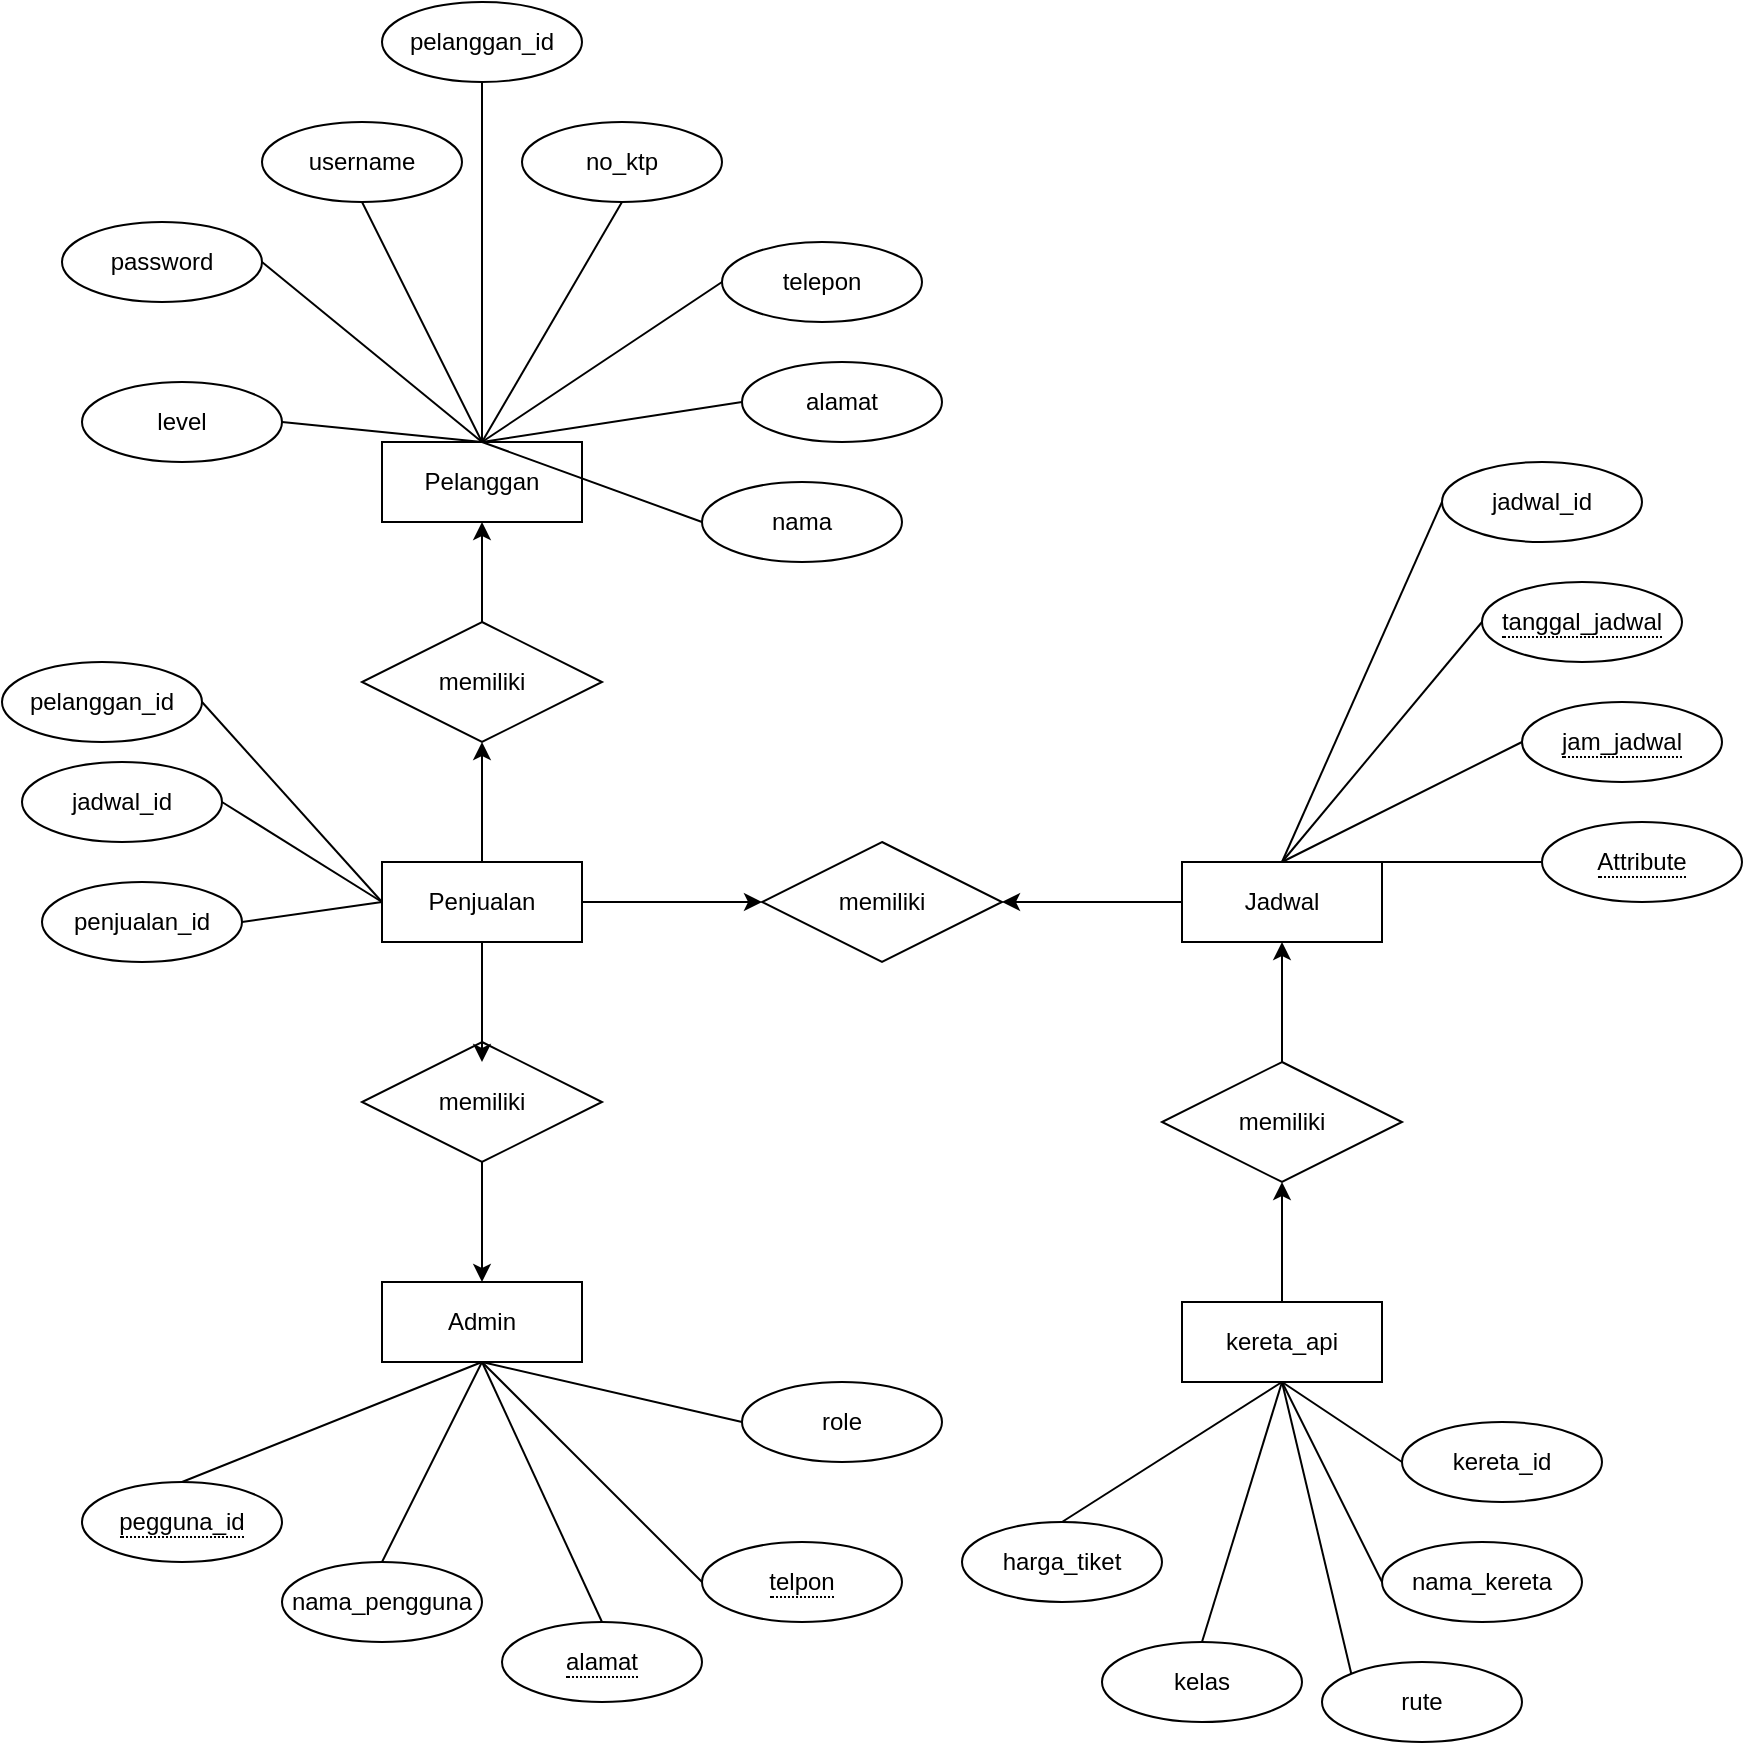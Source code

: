<mxfile version="21.8.0" type="device">
  <diagram id="R2lEEEUBdFMjLlhIrx00" name="Page-1">
    <mxGraphModel dx="2600" dy="2062" grid="1" gridSize="10" guides="1" tooltips="1" connect="1" arrows="1" fold="1" page="1" pageScale="1" pageWidth="850" pageHeight="1100" math="0" shadow="0" extFonts="Permanent Marker^https://fonts.googleapis.com/css?family=Permanent+Marker">
      <root>
        <mxCell id="0" />
        <mxCell id="1" parent="0" />
        <mxCell id="c9tKdTn89NOS2SGfD_PU-1" value="memiliki" style="shape=rhombus;perimeter=rhombusPerimeter;whiteSpace=wrap;html=1;align=center;" vertex="1" parent="1">
          <mxGeometry x="320" y="240" width="120" height="60" as="geometry" />
        </mxCell>
        <mxCell id="c9tKdTn89NOS2SGfD_PU-16" value="" style="edgeStyle=orthogonalEdgeStyle;rounded=0;orthogonalLoop=1;jettySize=auto;html=1;" edge="1" parent="1" source="c9tKdTn89NOS2SGfD_PU-2" target="c9tKdTn89NOS2SGfD_PU-13">
          <mxGeometry relative="1" as="geometry" />
        </mxCell>
        <mxCell id="c9tKdTn89NOS2SGfD_PU-2" value="memiliki" style="shape=rhombus;perimeter=rhombusPerimeter;whiteSpace=wrap;html=1;align=center;" vertex="1" parent="1">
          <mxGeometry x="520" y="350" width="120" height="60" as="geometry" />
        </mxCell>
        <mxCell id="c9tKdTn89NOS2SGfD_PU-10" value="" style="edgeStyle=orthogonalEdgeStyle;rounded=0;orthogonalLoop=1;jettySize=auto;html=1;" edge="1" parent="1" source="c9tKdTn89NOS2SGfD_PU-3" target="c9tKdTn89NOS2SGfD_PU-9">
          <mxGeometry relative="1" as="geometry" />
        </mxCell>
        <mxCell id="c9tKdTn89NOS2SGfD_PU-3" value="memiliki" style="shape=rhombus;perimeter=rhombusPerimeter;whiteSpace=wrap;html=1;align=center;" vertex="1" parent="1">
          <mxGeometry x="120" y="340" width="120" height="60" as="geometry" />
        </mxCell>
        <mxCell id="c9tKdTn89NOS2SGfD_PU-12" value="" style="edgeStyle=orthogonalEdgeStyle;rounded=0;orthogonalLoop=1;jettySize=auto;html=1;" edge="1" parent="1" source="c9tKdTn89NOS2SGfD_PU-4" target="c9tKdTn89NOS2SGfD_PU-11">
          <mxGeometry relative="1" as="geometry" />
        </mxCell>
        <mxCell id="c9tKdTn89NOS2SGfD_PU-4" value="memiliki" style="shape=rhombus;perimeter=rhombusPerimeter;whiteSpace=wrap;html=1;align=center;" vertex="1" parent="1">
          <mxGeometry x="120" y="130" width="120" height="60" as="geometry" />
        </mxCell>
        <mxCell id="c9tKdTn89NOS2SGfD_PU-6" value="" style="edgeStyle=orthogonalEdgeStyle;rounded=0;orthogonalLoop=1;jettySize=auto;html=1;" edge="1" parent="1" source="c9tKdTn89NOS2SGfD_PU-5">
          <mxGeometry relative="1" as="geometry">
            <mxPoint x="180" y="350" as="targetPoint" />
          </mxGeometry>
        </mxCell>
        <mxCell id="c9tKdTn89NOS2SGfD_PU-7" style="edgeStyle=orthogonalEdgeStyle;rounded=0;orthogonalLoop=1;jettySize=auto;html=1;" edge="1" parent="1" source="c9tKdTn89NOS2SGfD_PU-5" target="c9tKdTn89NOS2SGfD_PU-1">
          <mxGeometry relative="1" as="geometry" />
        </mxCell>
        <mxCell id="c9tKdTn89NOS2SGfD_PU-5" value="Penjualan" style="whiteSpace=wrap;html=1;align=center;" vertex="1" parent="1">
          <mxGeometry x="130" y="250" width="100" height="40" as="geometry" />
        </mxCell>
        <mxCell id="c9tKdTn89NOS2SGfD_PU-8" style="edgeStyle=orthogonalEdgeStyle;rounded=0;orthogonalLoop=1;jettySize=auto;html=1;" edge="1" parent="1" source="c9tKdTn89NOS2SGfD_PU-5">
          <mxGeometry relative="1" as="geometry">
            <mxPoint x="180" y="190" as="targetPoint" />
          </mxGeometry>
        </mxCell>
        <mxCell id="c9tKdTn89NOS2SGfD_PU-9" value="Admin" style="whiteSpace=wrap;html=1;align=center;" vertex="1" parent="1">
          <mxGeometry x="130" y="460" width="100" height="40" as="geometry" />
        </mxCell>
        <mxCell id="c9tKdTn89NOS2SGfD_PU-11" value="Pelanggan" style="whiteSpace=wrap;html=1;align=center;" vertex="1" parent="1">
          <mxGeometry x="130" y="40" width="100" height="40" as="geometry" />
        </mxCell>
        <mxCell id="c9tKdTn89NOS2SGfD_PU-15" value="" style="edgeStyle=orthogonalEdgeStyle;rounded=0;orthogonalLoop=1;jettySize=auto;html=1;" edge="1" parent="1" source="c9tKdTn89NOS2SGfD_PU-13" target="c9tKdTn89NOS2SGfD_PU-1">
          <mxGeometry relative="1" as="geometry" />
        </mxCell>
        <mxCell id="c9tKdTn89NOS2SGfD_PU-13" value="Jadwal" style="whiteSpace=wrap;html=1;align=center;" vertex="1" parent="1">
          <mxGeometry x="530" y="250" width="100" height="40" as="geometry" />
        </mxCell>
        <mxCell id="c9tKdTn89NOS2SGfD_PU-18" value="" style="edgeStyle=orthogonalEdgeStyle;rounded=0;orthogonalLoop=1;jettySize=auto;html=1;" edge="1" parent="1" source="c9tKdTn89NOS2SGfD_PU-17" target="c9tKdTn89NOS2SGfD_PU-2">
          <mxGeometry relative="1" as="geometry" />
        </mxCell>
        <mxCell id="c9tKdTn89NOS2SGfD_PU-17" value="kereta_api" style="whiteSpace=wrap;html=1;align=center;" vertex="1" parent="1">
          <mxGeometry x="530" y="470" width="100" height="40" as="geometry" />
        </mxCell>
        <mxCell id="c9tKdTn89NOS2SGfD_PU-19" value="jadwal_id" style="ellipse;whiteSpace=wrap;html=1;align=center;" vertex="1" parent="1">
          <mxGeometry x="660" y="50" width="100" height="40" as="geometry" />
        </mxCell>
        <mxCell id="c9tKdTn89NOS2SGfD_PU-20" value="&lt;span style=&quot;border-bottom: 1px dotted&quot;&gt;tanggal_jadwal&lt;/span&gt;" style="ellipse;whiteSpace=wrap;html=1;align=center;" vertex="1" parent="1">
          <mxGeometry x="680" y="110" width="100" height="40" as="geometry" />
        </mxCell>
        <mxCell id="c9tKdTn89NOS2SGfD_PU-21" value="&lt;span style=&quot;border-bottom: 1px dotted&quot;&gt;jam_jadwal&lt;br&gt;&lt;/span&gt;" style="ellipse;whiteSpace=wrap;html=1;align=center;" vertex="1" parent="1">
          <mxGeometry x="700" y="170" width="100" height="40" as="geometry" />
        </mxCell>
        <mxCell id="c9tKdTn89NOS2SGfD_PU-22" value="&lt;span style=&quot;border-bottom: 1px dotted&quot;&gt;Attribute&lt;/span&gt;" style="ellipse;whiteSpace=wrap;html=1;align=center;" vertex="1" parent="1">
          <mxGeometry x="710" y="230" width="100" height="40" as="geometry" />
        </mxCell>
        <mxCell id="c9tKdTn89NOS2SGfD_PU-27" value="&lt;span style=&quot;border-bottom: 1px dotted&quot;&gt;telpon&lt;/span&gt;" style="ellipse;whiteSpace=wrap;html=1;align=center;" vertex="1" parent="1">
          <mxGeometry x="290" y="590" width="100" height="40" as="geometry" />
        </mxCell>
        <mxCell id="c9tKdTn89NOS2SGfD_PU-28" value="role" style="ellipse;whiteSpace=wrap;html=1;align=center;" vertex="1" parent="1">
          <mxGeometry x="310" y="510" width="100" height="40" as="geometry" />
        </mxCell>
        <mxCell id="c9tKdTn89NOS2SGfD_PU-29" value="&lt;span style=&quot;border-bottom: 1px dotted&quot;&gt;alamat&lt;/span&gt;" style="ellipse;whiteSpace=wrap;html=1;align=center;" vertex="1" parent="1">
          <mxGeometry x="190" y="630" width="100" height="40" as="geometry" />
        </mxCell>
        <mxCell id="c9tKdTn89NOS2SGfD_PU-30" value="nama_pengguna" style="ellipse;whiteSpace=wrap;html=1;align=center;" vertex="1" parent="1">
          <mxGeometry x="80" y="600" width="100" height="40" as="geometry" />
        </mxCell>
        <mxCell id="c9tKdTn89NOS2SGfD_PU-31" value="&lt;span style=&quot;border-bottom: 1px dotted&quot;&gt;pegguna_id&lt;/span&gt;" style="ellipse;whiteSpace=wrap;html=1;align=center;" vertex="1" parent="1">
          <mxGeometry x="-20" y="560" width="100" height="40" as="geometry" />
        </mxCell>
        <mxCell id="c9tKdTn89NOS2SGfD_PU-39" value="" style="endArrow=none;html=1;rounded=0;entryX=0;entryY=0.5;entryDx=0;entryDy=0;exitX=0.5;exitY=0;exitDx=0;exitDy=0;" edge="1" parent="1" source="c9tKdTn89NOS2SGfD_PU-13" target="c9tKdTn89NOS2SGfD_PU-19">
          <mxGeometry relative="1" as="geometry">
            <mxPoint x="460" y="210" as="sourcePoint" />
            <mxPoint x="620" y="210" as="targetPoint" />
          </mxGeometry>
        </mxCell>
        <mxCell id="c9tKdTn89NOS2SGfD_PU-40" value="" style="resizable=0;html=1;whiteSpace=wrap;align=right;verticalAlign=bottom;" connectable="0" vertex="1" parent="c9tKdTn89NOS2SGfD_PU-39">
          <mxGeometry x="1" relative="1" as="geometry" />
        </mxCell>
        <mxCell id="c9tKdTn89NOS2SGfD_PU-41" value="" style="endArrow=none;html=1;rounded=0;entryX=0;entryY=0.5;entryDx=0;entryDy=0;exitX=0.5;exitY=0;exitDx=0;exitDy=0;" edge="1" parent="1" source="c9tKdTn89NOS2SGfD_PU-13" target="c9tKdTn89NOS2SGfD_PU-20">
          <mxGeometry relative="1" as="geometry">
            <mxPoint x="590" y="260" as="sourcePoint" />
            <mxPoint x="671" y="91" as="targetPoint" />
          </mxGeometry>
        </mxCell>
        <mxCell id="c9tKdTn89NOS2SGfD_PU-42" value="" style="resizable=0;html=1;whiteSpace=wrap;align=right;verticalAlign=bottom;" connectable="0" vertex="1" parent="c9tKdTn89NOS2SGfD_PU-41">
          <mxGeometry x="1" relative="1" as="geometry" />
        </mxCell>
        <mxCell id="c9tKdTn89NOS2SGfD_PU-43" value="" style="endArrow=none;html=1;rounded=0;entryX=0;entryY=0.5;entryDx=0;entryDy=0;exitX=0.5;exitY=0;exitDx=0;exitDy=0;" edge="1" parent="1" source="c9tKdTn89NOS2SGfD_PU-13" target="c9tKdTn89NOS2SGfD_PU-21">
          <mxGeometry relative="1" as="geometry">
            <mxPoint x="590" y="260" as="sourcePoint" />
            <mxPoint x="690" y="140" as="targetPoint" />
          </mxGeometry>
        </mxCell>
        <mxCell id="c9tKdTn89NOS2SGfD_PU-44" value="" style="resizable=0;html=1;whiteSpace=wrap;align=right;verticalAlign=bottom;" connectable="0" vertex="1" parent="c9tKdTn89NOS2SGfD_PU-43">
          <mxGeometry x="1" relative="1" as="geometry" />
        </mxCell>
        <mxCell id="c9tKdTn89NOS2SGfD_PU-45" value="" style="endArrow=none;html=1;rounded=0;exitX=0.5;exitY=0;exitDx=0;exitDy=0;" edge="1" parent="1" source="c9tKdTn89NOS2SGfD_PU-13" target="c9tKdTn89NOS2SGfD_PU-22">
          <mxGeometry relative="1" as="geometry">
            <mxPoint x="590" y="260" as="sourcePoint" />
            <mxPoint x="710" y="200" as="targetPoint" />
          </mxGeometry>
        </mxCell>
        <mxCell id="c9tKdTn89NOS2SGfD_PU-46" value="" style="resizable=0;html=1;whiteSpace=wrap;align=right;verticalAlign=bottom;" connectable="0" vertex="1" parent="c9tKdTn89NOS2SGfD_PU-45">
          <mxGeometry x="1" relative="1" as="geometry" />
        </mxCell>
        <mxCell id="c9tKdTn89NOS2SGfD_PU-47" value="" style="endArrow=none;html=1;rounded=0;exitX=0.5;exitY=0;exitDx=0;exitDy=0;entryX=0.5;entryY=1;entryDx=0;entryDy=0;" edge="1" parent="1" source="c9tKdTn89NOS2SGfD_PU-31" target="c9tKdTn89NOS2SGfD_PU-9">
          <mxGeometry relative="1" as="geometry">
            <mxPoint x="130" y="540" as="sourcePoint" />
            <mxPoint x="290" y="540" as="targetPoint" />
          </mxGeometry>
        </mxCell>
        <mxCell id="c9tKdTn89NOS2SGfD_PU-48" value="" style="resizable=0;html=1;whiteSpace=wrap;align=right;verticalAlign=bottom;" connectable="0" vertex="1" parent="c9tKdTn89NOS2SGfD_PU-47">
          <mxGeometry x="1" relative="1" as="geometry" />
        </mxCell>
        <mxCell id="c9tKdTn89NOS2SGfD_PU-49" value="" style="endArrow=none;html=1;rounded=0;exitX=0.5;exitY=0;exitDx=0;exitDy=0;entryX=0.5;entryY=1;entryDx=0;entryDy=0;" edge="1" parent="1" source="c9tKdTn89NOS2SGfD_PU-30" target="c9tKdTn89NOS2SGfD_PU-9">
          <mxGeometry relative="1" as="geometry">
            <mxPoint x="40" y="570" as="sourcePoint" />
            <mxPoint x="190" y="510" as="targetPoint" />
          </mxGeometry>
        </mxCell>
        <mxCell id="c9tKdTn89NOS2SGfD_PU-50" value="" style="resizable=0;html=1;whiteSpace=wrap;align=right;verticalAlign=bottom;" connectable="0" vertex="1" parent="c9tKdTn89NOS2SGfD_PU-49">
          <mxGeometry x="1" relative="1" as="geometry" />
        </mxCell>
        <mxCell id="c9tKdTn89NOS2SGfD_PU-51" value="" style="endArrow=none;html=1;rounded=0;exitX=0.5;exitY=0;exitDx=0;exitDy=0;entryX=0.5;entryY=1;entryDx=0;entryDy=0;" edge="1" parent="1" source="c9tKdTn89NOS2SGfD_PU-29" target="c9tKdTn89NOS2SGfD_PU-9">
          <mxGeometry relative="1" as="geometry">
            <mxPoint x="140" y="610" as="sourcePoint" />
            <mxPoint x="190" y="510" as="targetPoint" />
          </mxGeometry>
        </mxCell>
        <mxCell id="c9tKdTn89NOS2SGfD_PU-52" value="" style="resizable=0;html=1;whiteSpace=wrap;align=right;verticalAlign=bottom;" connectable="0" vertex="1" parent="c9tKdTn89NOS2SGfD_PU-51">
          <mxGeometry x="1" relative="1" as="geometry" />
        </mxCell>
        <mxCell id="c9tKdTn89NOS2SGfD_PU-53" value="" style="endArrow=none;html=1;rounded=0;exitX=0;exitY=0.5;exitDx=0;exitDy=0;entryX=0.5;entryY=1;entryDx=0;entryDy=0;" edge="1" parent="1" source="c9tKdTn89NOS2SGfD_PU-27" target="c9tKdTn89NOS2SGfD_PU-9">
          <mxGeometry relative="1" as="geometry">
            <mxPoint x="250" y="640" as="sourcePoint" />
            <mxPoint x="190" y="510" as="targetPoint" />
          </mxGeometry>
        </mxCell>
        <mxCell id="c9tKdTn89NOS2SGfD_PU-54" value="" style="resizable=0;html=1;whiteSpace=wrap;align=right;verticalAlign=bottom;" connectable="0" vertex="1" parent="c9tKdTn89NOS2SGfD_PU-53">
          <mxGeometry x="1" relative="1" as="geometry" />
        </mxCell>
        <mxCell id="c9tKdTn89NOS2SGfD_PU-55" value="" style="endArrow=none;html=1;rounded=0;exitX=0;exitY=0.5;exitDx=0;exitDy=0;entryX=0.5;entryY=1;entryDx=0;entryDy=0;" edge="1" parent="1" source="c9tKdTn89NOS2SGfD_PU-28" target="c9tKdTn89NOS2SGfD_PU-9">
          <mxGeometry relative="1" as="geometry">
            <mxPoint x="300" y="620" as="sourcePoint" />
            <mxPoint x="190" y="510" as="targetPoint" />
          </mxGeometry>
        </mxCell>
        <mxCell id="c9tKdTn89NOS2SGfD_PU-56" value="" style="resizable=0;html=1;whiteSpace=wrap;align=right;verticalAlign=bottom;" connectable="0" vertex="1" parent="c9tKdTn89NOS2SGfD_PU-55">
          <mxGeometry x="1" relative="1" as="geometry" />
        </mxCell>
        <mxCell id="c9tKdTn89NOS2SGfD_PU-57" value="kereta_id" style="ellipse;whiteSpace=wrap;html=1;align=center;" vertex="1" parent="1">
          <mxGeometry x="640" y="530" width="100" height="40" as="geometry" />
        </mxCell>
        <mxCell id="c9tKdTn89NOS2SGfD_PU-58" value="nama_kereta" style="ellipse;whiteSpace=wrap;html=1;align=center;" vertex="1" parent="1">
          <mxGeometry x="630" y="590" width="100" height="40" as="geometry" />
        </mxCell>
        <mxCell id="c9tKdTn89NOS2SGfD_PU-59" value="rute" style="ellipse;whiteSpace=wrap;html=1;align=center;" vertex="1" parent="1">
          <mxGeometry x="600" y="650" width="100" height="40" as="geometry" />
        </mxCell>
        <mxCell id="c9tKdTn89NOS2SGfD_PU-60" value="kelas" style="ellipse;whiteSpace=wrap;html=1;align=center;" vertex="1" parent="1">
          <mxGeometry x="490" y="640" width="100" height="40" as="geometry" />
        </mxCell>
        <mxCell id="c9tKdTn89NOS2SGfD_PU-61" value="harga_tiket" style="ellipse;whiteSpace=wrap;html=1;align=center;" vertex="1" parent="1">
          <mxGeometry x="420" y="580" width="100" height="40" as="geometry" />
        </mxCell>
        <mxCell id="c9tKdTn89NOS2SGfD_PU-62" value="" style="endArrow=none;html=1;rounded=0;exitX=0;exitY=0.5;exitDx=0;exitDy=0;entryX=0.5;entryY=1;entryDx=0;entryDy=0;" edge="1" parent="1" source="c9tKdTn89NOS2SGfD_PU-57" target="c9tKdTn89NOS2SGfD_PU-17">
          <mxGeometry relative="1" as="geometry">
            <mxPoint x="680" y="560" as="sourcePoint" />
            <mxPoint x="550" y="530" as="targetPoint" />
          </mxGeometry>
        </mxCell>
        <mxCell id="c9tKdTn89NOS2SGfD_PU-63" value="" style="resizable=0;html=1;whiteSpace=wrap;align=right;verticalAlign=bottom;" connectable="0" vertex="1" parent="c9tKdTn89NOS2SGfD_PU-62">
          <mxGeometry x="1" relative="1" as="geometry" />
        </mxCell>
        <mxCell id="c9tKdTn89NOS2SGfD_PU-64" value="" style="endArrow=none;html=1;rounded=0;exitX=0;exitY=0.5;exitDx=0;exitDy=0;entryX=0.5;entryY=1;entryDx=0;entryDy=0;" edge="1" parent="1" source="c9tKdTn89NOS2SGfD_PU-58" target="c9tKdTn89NOS2SGfD_PU-17">
          <mxGeometry relative="1" as="geometry">
            <mxPoint x="650" y="560" as="sourcePoint" />
            <mxPoint x="590" y="520" as="targetPoint" />
          </mxGeometry>
        </mxCell>
        <mxCell id="c9tKdTn89NOS2SGfD_PU-65" value="" style="resizable=0;html=1;whiteSpace=wrap;align=right;verticalAlign=bottom;" connectable="0" vertex="1" parent="c9tKdTn89NOS2SGfD_PU-64">
          <mxGeometry x="1" relative="1" as="geometry" />
        </mxCell>
        <mxCell id="c9tKdTn89NOS2SGfD_PU-66" value="" style="endArrow=none;html=1;rounded=0;exitX=0;exitY=0;exitDx=0;exitDy=0;entryX=0.5;entryY=1;entryDx=0;entryDy=0;" edge="1" parent="1" source="c9tKdTn89NOS2SGfD_PU-59" target="c9tKdTn89NOS2SGfD_PU-17">
          <mxGeometry relative="1" as="geometry">
            <mxPoint x="640" y="620" as="sourcePoint" />
            <mxPoint x="590" y="520" as="targetPoint" />
          </mxGeometry>
        </mxCell>
        <mxCell id="c9tKdTn89NOS2SGfD_PU-67" value="" style="resizable=0;html=1;whiteSpace=wrap;align=right;verticalAlign=bottom;" connectable="0" vertex="1" parent="c9tKdTn89NOS2SGfD_PU-66">
          <mxGeometry x="1" relative="1" as="geometry" />
        </mxCell>
        <mxCell id="c9tKdTn89NOS2SGfD_PU-68" value="" style="endArrow=none;html=1;rounded=0;exitX=0.5;exitY=0;exitDx=0;exitDy=0;entryX=0.5;entryY=1;entryDx=0;entryDy=0;" edge="1" parent="1" source="c9tKdTn89NOS2SGfD_PU-60" target="c9tKdTn89NOS2SGfD_PU-17">
          <mxGeometry relative="1" as="geometry">
            <mxPoint x="600" y="656" as="sourcePoint" />
            <mxPoint x="565" y="510" as="targetPoint" />
          </mxGeometry>
        </mxCell>
        <mxCell id="c9tKdTn89NOS2SGfD_PU-69" value="" style="resizable=0;html=1;whiteSpace=wrap;align=right;verticalAlign=bottom;" connectable="0" vertex="1" parent="c9tKdTn89NOS2SGfD_PU-68">
          <mxGeometry x="1" relative="1" as="geometry" />
        </mxCell>
        <mxCell id="c9tKdTn89NOS2SGfD_PU-70" value="" style="endArrow=none;html=1;rounded=0;exitX=0.5;exitY=0;exitDx=0;exitDy=0;entryX=0.5;entryY=1;entryDx=0;entryDy=0;" edge="1" parent="1" source="c9tKdTn89NOS2SGfD_PU-61" target="c9tKdTn89NOS2SGfD_PU-17">
          <mxGeometry relative="1" as="geometry">
            <mxPoint x="530" y="640" as="sourcePoint" />
            <mxPoint x="570" y="510" as="targetPoint" />
          </mxGeometry>
        </mxCell>
        <mxCell id="c9tKdTn89NOS2SGfD_PU-71" value="" style="resizable=0;html=1;whiteSpace=wrap;align=right;verticalAlign=bottom;" connectable="0" vertex="1" parent="c9tKdTn89NOS2SGfD_PU-70">
          <mxGeometry x="1" relative="1" as="geometry" />
        </mxCell>
        <mxCell id="c9tKdTn89NOS2SGfD_PU-72" value="pelanggan_id" style="ellipse;whiteSpace=wrap;html=1;align=center;" vertex="1" parent="1">
          <mxGeometry x="-60" y="150" width="100" height="40" as="geometry" />
        </mxCell>
        <mxCell id="c9tKdTn89NOS2SGfD_PU-74" value="jadwal_id" style="ellipse;whiteSpace=wrap;html=1;align=center;" vertex="1" parent="1">
          <mxGeometry x="-50" y="200" width="100" height="40" as="geometry" />
        </mxCell>
        <mxCell id="c9tKdTn89NOS2SGfD_PU-75" value="penjualan_id" style="ellipse;whiteSpace=wrap;html=1;align=center;" vertex="1" parent="1">
          <mxGeometry x="-40" y="260" width="100" height="40" as="geometry" />
        </mxCell>
        <mxCell id="c9tKdTn89NOS2SGfD_PU-76" value="" style="endArrow=none;html=1;rounded=0;exitX=1;exitY=0.5;exitDx=0;exitDy=0;entryX=0;entryY=0.5;entryDx=0;entryDy=0;" edge="1" parent="1" source="c9tKdTn89NOS2SGfD_PU-72" target="c9tKdTn89NOS2SGfD_PU-5">
          <mxGeometry relative="1" as="geometry">
            <mxPoint x="80" y="220" as="sourcePoint" />
            <mxPoint x="240" y="220" as="targetPoint" />
          </mxGeometry>
        </mxCell>
        <mxCell id="c9tKdTn89NOS2SGfD_PU-77" value="" style="resizable=0;html=1;whiteSpace=wrap;align=right;verticalAlign=bottom;" connectable="0" vertex="1" parent="c9tKdTn89NOS2SGfD_PU-76">
          <mxGeometry x="1" relative="1" as="geometry" />
        </mxCell>
        <mxCell id="c9tKdTn89NOS2SGfD_PU-78" value="" style="endArrow=none;html=1;rounded=0;exitX=1;exitY=0.5;exitDx=0;exitDy=0;entryX=0;entryY=0.5;entryDx=0;entryDy=0;" edge="1" parent="1" source="c9tKdTn89NOS2SGfD_PU-74" target="c9tKdTn89NOS2SGfD_PU-5">
          <mxGeometry relative="1" as="geometry">
            <mxPoint x="50" y="180" as="sourcePoint" />
            <mxPoint x="140" y="280" as="targetPoint" />
          </mxGeometry>
        </mxCell>
        <mxCell id="c9tKdTn89NOS2SGfD_PU-79" value="" style="resizable=0;html=1;whiteSpace=wrap;align=right;verticalAlign=bottom;" connectable="0" vertex="1" parent="c9tKdTn89NOS2SGfD_PU-78">
          <mxGeometry x="1" relative="1" as="geometry" />
        </mxCell>
        <mxCell id="c9tKdTn89NOS2SGfD_PU-80" value="" style="endArrow=none;html=1;rounded=0;exitX=1;exitY=0.5;exitDx=0;exitDy=0;entryX=0;entryY=0.5;entryDx=0;entryDy=0;" edge="1" parent="1" source="c9tKdTn89NOS2SGfD_PU-75" target="c9tKdTn89NOS2SGfD_PU-5">
          <mxGeometry relative="1" as="geometry">
            <mxPoint x="60" y="230" as="sourcePoint" />
            <mxPoint x="140" y="280" as="targetPoint" />
          </mxGeometry>
        </mxCell>
        <mxCell id="c9tKdTn89NOS2SGfD_PU-81" value="" style="resizable=0;html=1;whiteSpace=wrap;align=right;verticalAlign=bottom;" connectable="0" vertex="1" parent="c9tKdTn89NOS2SGfD_PU-80">
          <mxGeometry x="1" relative="1" as="geometry" />
        </mxCell>
        <mxCell id="c9tKdTn89NOS2SGfD_PU-82" value="pelanggan_id" style="ellipse;whiteSpace=wrap;html=1;align=center;" vertex="1" parent="1">
          <mxGeometry x="130" y="-180" width="100" height="40" as="geometry" />
        </mxCell>
        <mxCell id="c9tKdTn89NOS2SGfD_PU-83" value="nama" style="ellipse;whiteSpace=wrap;html=1;align=center;" vertex="1" parent="1">
          <mxGeometry x="290" y="60" width="100" height="40" as="geometry" />
        </mxCell>
        <mxCell id="c9tKdTn89NOS2SGfD_PU-84" value="alamat" style="ellipse;whiteSpace=wrap;html=1;align=center;" vertex="1" parent="1">
          <mxGeometry x="310" width="100" height="40" as="geometry" />
        </mxCell>
        <mxCell id="c9tKdTn89NOS2SGfD_PU-85" value="telepon" style="ellipse;whiteSpace=wrap;html=1;align=center;" vertex="1" parent="1">
          <mxGeometry x="300" y="-60" width="100" height="40" as="geometry" />
        </mxCell>
        <mxCell id="c9tKdTn89NOS2SGfD_PU-86" value="no_ktp" style="ellipse;whiteSpace=wrap;html=1;align=center;" vertex="1" parent="1">
          <mxGeometry x="200" y="-120" width="100" height="40" as="geometry" />
        </mxCell>
        <mxCell id="c9tKdTn89NOS2SGfD_PU-87" value="username" style="ellipse;whiteSpace=wrap;html=1;align=center;" vertex="1" parent="1">
          <mxGeometry x="70" y="-120" width="100" height="40" as="geometry" />
        </mxCell>
        <mxCell id="c9tKdTn89NOS2SGfD_PU-88" value="password" style="ellipse;whiteSpace=wrap;html=1;align=center;" vertex="1" parent="1">
          <mxGeometry x="-30" y="-70" width="100" height="40" as="geometry" />
        </mxCell>
        <mxCell id="c9tKdTn89NOS2SGfD_PU-89" value="level" style="ellipse;whiteSpace=wrap;html=1;align=center;" vertex="1" parent="1">
          <mxGeometry x="-20" y="10" width="100" height="40" as="geometry" />
        </mxCell>
        <mxCell id="c9tKdTn89NOS2SGfD_PU-90" value="" style="endArrow=none;html=1;rounded=0;exitX=1;exitY=0.5;exitDx=0;exitDy=0;entryX=0.5;entryY=0;entryDx=0;entryDy=0;" edge="1" parent="1" target="c9tKdTn89NOS2SGfD_PU-11">
          <mxGeometry relative="1" as="geometry">
            <mxPoint x="70" y="-50" as="sourcePoint" />
            <mxPoint x="160" y="50" as="targetPoint" />
          </mxGeometry>
        </mxCell>
        <mxCell id="c9tKdTn89NOS2SGfD_PU-91" value="" style="resizable=0;html=1;whiteSpace=wrap;align=right;verticalAlign=bottom;" connectable="0" vertex="1" parent="c9tKdTn89NOS2SGfD_PU-90">
          <mxGeometry x="1" relative="1" as="geometry" />
        </mxCell>
        <mxCell id="c9tKdTn89NOS2SGfD_PU-92" value="" style="endArrow=none;html=1;rounded=0;exitX=1;exitY=0.5;exitDx=0;exitDy=0;entryX=0.5;entryY=0;entryDx=0;entryDy=0;" edge="1" parent="1" source="c9tKdTn89NOS2SGfD_PU-89" target="c9tKdTn89NOS2SGfD_PU-11">
          <mxGeometry relative="1" as="geometry">
            <mxPoint x="80" y="-40" as="sourcePoint" />
            <mxPoint x="190" y="50" as="targetPoint" />
          </mxGeometry>
        </mxCell>
        <mxCell id="c9tKdTn89NOS2SGfD_PU-93" value="" style="resizable=0;html=1;whiteSpace=wrap;align=right;verticalAlign=bottom;" connectable="0" vertex="1" parent="c9tKdTn89NOS2SGfD_PU-92">
          <mxGeometry x="1" relative="1" as="geometry" />
        </mxCell>
        <mxCell id="c9tKdTn89NOS2SGfD_PU-94" value="" style="endArrow=none;html=1;rounded=0;exitX=0.5;exitY=1;exitDx=0;exitDy=0;entryX=0.5;entryY=0;entryDx=0;entryDy=0;" edge="1" parent="1" source="c9tKdTn89NOS2SGfD_PU-87" target="c9tKdTn89NOS2SGfD_PU-11">
          <mxGeometry relative="1" as="geometry">
            <mxPoint x="90" y="40" as="sourcePoint" />
            <mxPoint x="190" y="50" as="targetPoint" />
          </mxGeometry>
        </mxCell>
        <mxCell id="c9tKdTn89NOS2SGfD_PU-95" value="" style="resizable=0;html=1;whiteSpace=wrap;align=right;verticalAlign=bottom;" connectable="0" vertex="1" parent="c9tKdTn89NOS2SGfD_PU-94">
          <mxGeometry x="1" relative="1" as="geometry" />
        </mxCell>
        <mxCell id="c9tKdTn89NOS2SGfD_PU-96" value="" style="endArrow=none;html=1;rounded=0;exitX=0.5;exitY=1;exitDx=0;exitDy=0;entryX=0.5;entryY=0;entryDx=0;entryDy=0;" edge="1" parent="1" source="c9tKdTn89NOS2SGfD_PU-86" target="c9tKdTn89NOS2SGfD_PU-11">
          <mxGeometry relative="1" as="geometry">
            <mxPoint x="130" y="-70" as="sourcePoint" />
            <mxPoint x="190" y="50" as="targetPoint" />
          </mxGeometry>
        </mxCell>
        <mxCell id="c9tKdTn89NOS2SGfD_PU-97" value="" style="resizable=0;html=1;whiteSpace=wrap;align=right;verticalAlign=bottom;" connectable="0" vertex="1" parent="c9tKdTn89NOS2SGfD_PU-96">
          <mxGeometry x="1" relative="1" as="geometry" />
        </mxCell>
        <mxCell id="c9tKdTn89NOS2SGfD_PU-98" value="" style="endArrow=none;html=1;rounded=0;exitX=0;exitY=0.5;exitDx=0;exitDy=0;entryX=0.5;entryY=0;entryDx=0;entryDy=0;" edge="1" parent="1" source="c9tKdTn89NOS2SGfD_PU-85" target="c9tKdTn89NOS2SGfD_PU-11">
          <mxGeometry relative="1" as="geometry">
            <mxPoint x="260" y="-70" as="sourcePoint" />
            <mxPoint x="190" y="50" as="targetPoint" />
          </mxGeometry>
        </mxCell>
        <mxCell id="c9tKdTn89NOS2SGfD_PU-99" value="" style="resizable=0;html=1;whiteSpace=wrap;align=right;verticalAlign=bottom;" connectable="0" vertex="1" parent="c9tKdTn89NOS2SGfD_PU-98">
          <mxGeometry x="1" relative="1" as="geometry" />
        </mxCell>
        <mxCell id="c9tKdTn89NOS2SGfD_PU-100" value="" style="endArrow=none;html=1;rounded=0;exitX=0;exitY=0.5;exitDx=0;exitDy=0;" edge="1" parent="1" source="c9tKdTn89NOS2SGfD_PU-84">
          <mxGeometry relative="1" as="geometry">
            <mxPoint x="310" y="-30" as="sourcePoint" />
            <mxPoint x="180" y="40" as="targetPoint" />
          </mxGeometry>
        </mxCell>
        <mxCell id="c9tKdTn89NOS2SGfD_PU-101" value="" style="resizable=0;html=1;whiteSpace=wrap;align=right;verticalAlign=bottom;" connectable="0" vertex="1" parent="c9tKdTn89NOS2SGfD_PU-100">
          <mxGeometry x="1" relative="1" as="geometry" />
        </mxCell>
        <mxCell id="c9tKdTn89NOS2SGfD_PU-102" value="" style="endArrow=none;html=1;rounded=0;exitX=0;exitY=0.5;exitDx=0;exitDy=0;entryX=0.5;entryY=0;entryDx=0;entryDy=0;" edge="1" parent="1" source="c9tKdTn89NOS2SGfD_PU-83" target="c9tKdTn89NOS2SGfD_PU-11">
          <mxGeometry relative="1" as="geometry">
            <mxPoint x="320" y="30" as="sourcePoint" />
            <mxPoint x="190" y="50" as="targetPoint" />
          </mxGeometry>
        </mxCell>
        <mxCell id="c9tKdTn89NOS2SGfD_PU-103" value="" style="resizable=0;html=1;whiteSpace=wrap;align=right;verticalAlign=bottom;" connectable="0" vertex="1" parent="c9tKdTn89NOS2SGfD_PU-102">
          <mxGeometry x="1" relative="1" as="geometry" />
        </mxCell>
        <mxCell id="c9tKdTn89NOS2SGfD_PU-104" value="" style="endArrow=none;html=1;rounded=0;exitX=0.5;exitY=1;exitDx=0;exitDy=0;" edge="1" parent="1" source="c9tKdTn89NOS2SGfD_PU-82">
          <mxGeometry relative="1" as="geometry">
            <mxPoint x="260" y="-70" as="sourcePoint" />
            <mxPoint x="180" y="40" as="targetPoint" />
          </mxGeometry>
        </mxCell>
        <mxCell id="c9tKdTn89NOS2SGfD_PU-105" value="" style="resizable=0;html=1;whiteSpace=wrap;align=right;verticalAlign=bottom;" connectable="0" vertex="1" parent="c9tKdTn89NOS2SGfD_PU-104">
          <mxGeometry x="1" relative="1" as="geometry" />
        </mxCell>
      </root>
    </mxGraphModel>
  </diagram>
</mxfile>
